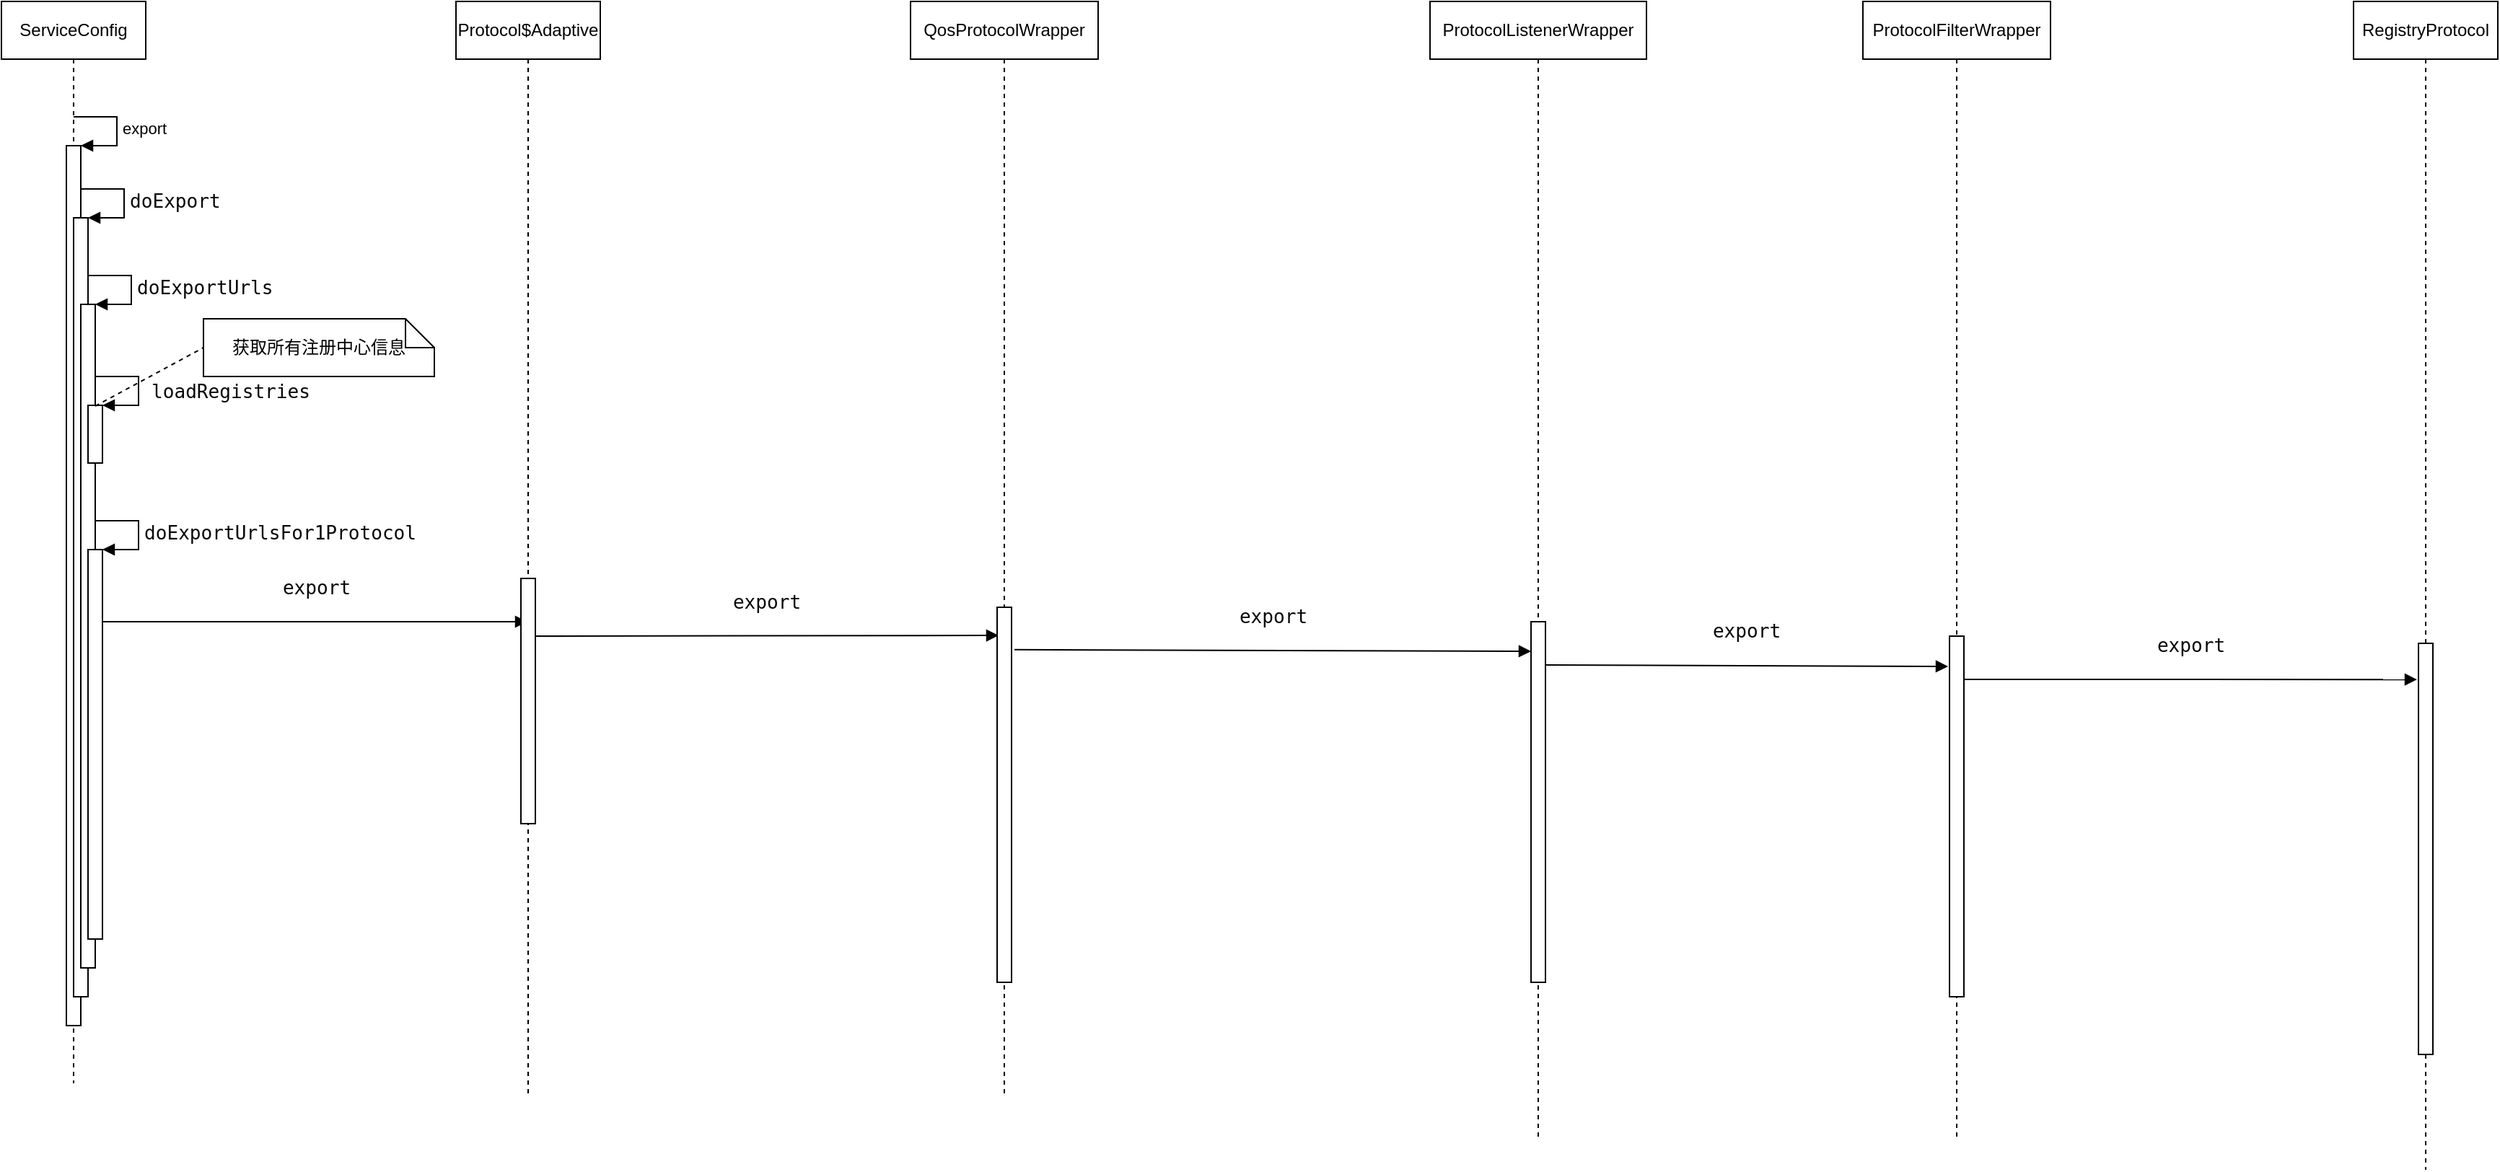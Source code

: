 <mxfile version="20.2.3" type="github">
  <diagram id="Pb9lv38IHQtQsVFljM-k" name="Page-1">
    <mxGraphModel dx="1298" dy="698" grid="1" gridSize="10" guides="1" tooltips="1" connect="1" arrows="1" fold="1" page="1" pageScale="1" pageWidth="850" pageHeight="1100" math="0" shadow="0">
      <root>
        <mxCell id="0" />
        <mxCell id="1" parent="0" />
        <mxCell id="NNi6yRZVvPSZJpoD0l9T-1" value="ServiceConfig" style="shape=umlLifeline;perimeter=lifelinePerimeter;whiteSpace=wrap;html=1;container=1;collapsible=0;recursiveResize=0;outlineConnect=0;" vertex="1" parent="1">
          <mxGeometry x="60" y="70" width="100" height="750" as="geometry" />
        </mxCell>
        <mxCell id="NNi6yRZVvPSZJpoD0l9T-2" value="" style="html=1;points=[];perimeter=orthogonalPerimeter;" vertex="1" parent="NNi6yRZVvPSZJpoD0l9T-1">
          <mxGeometry x="45" y="100" width="10" height="610" as="geometry" />
        </mxCell>
        <mxCell id="NNi6yRZVvPSZJpoD0l9T-3" value="export" style="edgeStyle=orthogonalEdgeStyle;html=1;align=left;spacingLeft=2;endArrow=block;rounded=0;entryX=1;entryY=0;" edge="1" target="NNi6yRZVvPSZJpoD0l9T-2" parent="NNi6yRZVvPSZJpoD0l9T-1">
          <mxGeometry relative="1" as="geometry">
            <mxPoint x="50" y="80" as="sourcePoint" />
            <Array as="points">
              <mxPoint x="80" y="80" />
            </Array>
          </mxGeometry>
        </mxCell>
        <mxCell id="NNi6yRZVvPSZJpoD0l9T-4" value="" style="html=1;points=[];perimeter=orthogonalPerimeter;" vertex="1" parent="NNi6yRZVvPSZJpoD0l9T-1">
          <mxGeometry x="50" y="150" width="10" height="540" as="geometry" />
        </mxCell>
        <mxCell id="NNi6yRZVvPSZJpoD0l9T-5" value="&lt;pre style=&quot;color: rgb(8, 8, 8); font-family: &amp;quot;JetBrains Mono&amp;quot;, monospace; font-size: 9.8pt;&quot;&gt;doExport&lt;/pre&gt;" style="edgeStyle=orthogonalEdgeStyle;html=1;align=left;spacingLeft=2;endArrow=block;rounded=0;entryX=1;entryY=0;" edge="1" target="NNi6yRZVvPSZJpoD0l9T-4" parent="NNi6yRZVvPSZJpoD0l9T-1">
          <mxGeometry relative="1" as="geometry">
            <mxPoint x="55" y="130" as="sourcePoint" />
            <Array as="points">
              <mxPoint x="85" y="130" />
            </Array>
          </mxGeometry>
        </mxCell>
        <mxCell id="NNi6yRZVvPSZJpoD0l9T-6" value="" style="html=1;points=[];perimeter=orthogonalPerimeter;" vertex="1" parent="NNi6yRZVvPSZJpoD0l9T-1">
          <mxGeometry x="55" y="210" width="10" height="460" as="geometry" />
        </mxCell>
        <mxCell id="NNi6yRZVvPSZJpoD0l9T-7" value="&lt;pre style=&quot;color: rgb(8, 8, 8); font-family: &amp;quot;JetBrains Mono&amp;quot;, monospace; font-size: 9.8pt;&quot;&gt;doExportUrls&lt;/pre&gt;" style="edgeStyle=orthogonalEdgeStyle;html=1;align=left;spacingLeft=2;endArrow=block;rounded=0;entryX=1;entryY=0;" edge="1" target="NNi6yRZVvPSZJpoD0l9T-6" parent="NNi6yRZVvPSZJpoD0l9T-1">
          <mxGeometry relative="1" as="geometry">
            <mxPoint x="60" y="190" as="sourcePoint" />
            <Array as="points">
              <mxPoint x="90" y="190" />
            </Array>
          </mxGeometry>
        </mxCell>
        <mxCell id="NNi6yRZVvPSZJpoD0l9T-8" value="" style="html=1;points=[];perimeter=orthogonalPerimeter;" vertex="1" parent="NNi6yRZVvPSZJpoD0l9T-1">
          <mxGeometry x="60" y="280" width="10" height="40" as="geometry" />
        </mxCell>
        <mxCell id="NNi6yRZVvPSZJpoD0l9T-9" value="&lt;pre style=&quot;color: rgb(8, 8, 8); font-family: &amp;quot;JetBrains Mono&amp;quot;, monospace; font-size: 9.8pt;&quot;&gt;&lt;pre style=&quot;font-family: &amp;quot;JetBrains Mono&amp;quot;, monospace; font-size: 9.8pt;&quot;&gt;loadRegistries&lt;/pre&gt;&lt;/pre&gt;" style="edgeStyle=orthogonalEdgeStyle;html=1;align=left;spacingLeft=2;endArrow=block;rounded=0;entryX=1;entryY=0;" edge="1" target="NNi6yRZVvPSZJpoD0l9T-8" parent="NNi6yRZVvPSZJpoD0l9T-1">
          <mxGeometry x="0.067" y="5" relative="1" as="geometry">
            <mxPoint x="65" y="260" as="sourcePoint" />
            <Array as="points">
              <mxPoint x="95" y="260" />
            </Array>
            <mxPoint as="offset" />
          </mxGeometry>
        </mxCell>
        <mxCell id="NNi6yRZVvPSZJpoD0l9T-10" value="" style="html=1;points=[];perimeter=orthogonalPerimeter;" vertex="1" parent="NNi6yRZVvPSZJpoD0l9T-1">
          <mxGeometry x="60" y="380" width="10" height="270" as="geometry" />
        </mxCell>
        <mxCell id="NNi6yRZVvPSZJpoD0l9T-11" value="&lt;pre style=&quot;color: rgb(8, 8, 8); font-family: &amp;quot;JetBrains Mono&amp;quot;, monospace; font-size: 9.8pt;&quot;&gt;doExportUrlsFor1Protocol&lt;/pre&gt;" style="edgeStyle=orthogonalEdgeStyle;html=1;align=left;spacingLeft=2;endArrow=block;rounded=0;entryX=1;entryY=0;" edge="1" target="NNi6yRZVvPSZJpoD0l9T-10" parent="NNi6yRZVvPSZJpoD0l9T-1">
          <mxGeometry relative="1" as="geometry">
            <mxPoint x="65" y="360" as="sourcePoint" />
            <Array as="points">
              <mxPoint x="95" y="360" />
            </Array>
          </mxGeometry>
        </mxCell>
        <mxCell id="NNi6yRZVvPSZJpoD0l9T-16" value="&lt;pre style=&quot;color: rgb(8, 8, 8); font-family: &amp;quot;JetBrains Mono&amp;quot;, monospace; font-size: 9.8pt;&quot;&gt;export&lt;/pre&gt;" style="html=1;verticalAlign=bottom;endArrow=block;rounded=0;" edge="1" parent="NNi6yRZVvPSZJpoD0l9T-1" target="NNi6yRZVvPSZJpoD0l9T-14">
          <mxGeometry width="80" relative="1" as="geometry">
            <mxPoint x="70" y="430" as="sourcePoint" />
            <mxPoint x="150" y="430" as="targetPoint" />
          </mxGeometry>
        </mxCell>
        <mxCell id="NNi6yRZVvPSZJpoD0l9T-12" value="获取所有注册中心信息" style="shape=note;size=20;whiteSpace=wrap;html=1;" vertex="1" parent="1">
          <mxGeometry x="200" y="290" width="160" height="40" as="geometry" />
        </mxCell>
        <mxCell id="NNi6yRZVvPSZJpoD0l9T-13" value="" style="endArrow=none;dashed=1;html=1;rounded=0;exitX=0.5;exitY=0.013;exitDx=0;exitDy=0;exitPerimeter=0;entryX=0;entryY=0.5;entryDx=0;entryDy=0;entryPerimeter=0;" edge="1" parent="1" source="NNi6yRZVvPSZJpoD0l9T-8" target="NNi6yRZVvPSZJpoD0l9T-12">
          <mxGeometry width="50" height="50" relative="1" as="geometry">
            <mxPoint x="210" y="410" as="sourcePoint" />
            <mxPoint x="260" y="360" as="targetPoint" />
          </mxGeometry>
        </mxCell>
        <mxCell id="NNi6yRZVvPSZJpoD0l9T-14" value="Protocol$Adaptive" style="shape=umlLifeline;perimeter=lifelinePerimeter;whiteSpace=wrap;html=1;container=1;collapsible=0;recursiveResize=0;outlineConnect=0;" vertex="1" parent="1">
          <mxGeometry x="375" y="70" width="100" height="760" as="geometry" />
        </mxCell>
        <mxCell id="NNi6yRZVvPSZJpoD0l9T-15" value="" style="html=1;points=[];perimeter=orthogonalPerimeter;" vertex="1" parent="NNi6yRZVvPSZJpoD0l9T-14">
          <mxGeometry x="45" y="400" width="10" height="170" as="geometry" />
        </mxCell>
        <mxCell id="NNi6yRZVvPSZJpoD0l9T-18" value="&lt;pre style=&quot;color: rgb(8, 8, 8); font-family: &amp;quot;JetBrains Mono&amp;quot;, monospace; font-size: 9.8pt;&quot;&gt;export&lt;/pre&gt;" style="html=1;verticalAlign=bottom;endArrow=block;rounded=0;entryX=0.1;entryY=0.075;entryDx=0;entryDy=0;entryPerimeter=0;" edge="1" parent="NNi6yRZVvPSZJpoD0l9T-14" target="NNi6yRZVvPSZJpoD0l9T-19">
          <mxGeometry width="80" relative="1" as="geometry">
            <mxPoint x="55" y="440" as="sourcePoint" />
            <mxPoint x="135" y="440" as="targetPoint" />
          </mxGeometry>
        </mxCell>
        <mxCell id="NNi6yRZVvPSZJpoD0l9T-17" value="QosProtocolWrapper" style="shape=umlLifeline;perimeter=lifelinePerimeter;whiteSpace=wrap;html=1;container=1;collapsible=0;recursiveResize=0;outlineConnect=0;" vertex="1" parent="1">
          <mxGeometry x="690" y="70" width="130" height="760" as="geometry" />
        </mxCell>
        <mxCell id="NNi6yRZVvPSZJpoD0l9T-19" value="" style="html=1;points=[];perimeter=orthogonalPerimeter;" vertex="1" parent="NNi6yRZVvPSZJpoD0l9T-17">
          <mxGeometry x="60" y="420" width="10" height="260" as="geometry" />
        </mxCell>
        <mxCell id="NNi6yRZVvPSZJpoD0l9T-20" value="ProtocolListenerWrapper" style="shape=umlLifeline;perimeter=lifelinePerimeter;whiteSpace=wrap;html=1;container=1;collapsible=0;recursiveResize=0;outlineConnect=0;" vertex="1" parent="1">
          <mxGeometry x="1050" y="70" width="150" height="790" as="geometry" />
        </mxCell>
        <mxCell id="NNi6yRZVvPSZJpoD0l9T-22" value="" style="html=1;points=[];perimeter=orthogonalPerimeter;" vertex="1" parent="NNi6yRZVvPSZJpoD0l9T-20">
          <mxGeometry x="70" y="430" width="10" height="250" as="geometry" />
        </mxCell>
        <mxCell id="NNi6yRZVvPSZJpoD0l9T-25" value="&lt;pre style=&quot;color: rgb(8, 8, 8); font-family: &amp;quot;JetBrains Mono&amp;quot;, monospace; font-size: 9.8pt;&quot;&gt;export&lt;/pre&gt;" style="html=1;verticalAlign=bottom;endArrow=block;rounded=0;entryX=-0.1;entryY=0.084;entryDx=0;entryDy=0;entryPerimeter=0;" edge="1" parent="NNi6yRZVvPSZJpoD0l9T-20" target="NNi6yRZVvPSZJpoD0l9T-24">
          <mxGeometry width="80" relative="1" as="geometry">
            <mxPoint x="80" y="460" as="sourcePoint" />
            <mxPoint x="160" y="460" as="targetPoint" />
          </mxGeometry>
        </mxCell>
        <mxCell id="NNi6yRZVvPSZJpoD0l9T-21" value="ProtocolFilterWrapper" style="shape=umlLifeline;perimeter=lifelinePerimeter;whiteSpace=wrap;html=1;container=1;collapsible=0;recursiveResize=0;outlineConnect=0;" vertex="1" parent="1">
          <mxGeometry x="1350" y="70" width="130" height="790" as="geometry" />
        </mxCell>
        <mxCell id="NNi6yRZVvPSZJpoD0l9T-24" value="" style="html=1;points=[];perimeter=orthogonalPerimeter;" vertex="1" parent="NNi6yRZVvPSZJpoD0l9T-21">
          <mxGeometry x="60" y="440" width="10" height="250" as="geometry" />
        </mxCell>
        <mxCell id="NNi6yRZVvPSZJpoD0l9T-28" value="&lt;pre style=&quot;color: rgb(8, 8, 8); font-family: &amp;quot;JetBrains Mono&amp;quot;, monospace; font-size: 9.8pt;&quot;&gt;export&lt;/pre&gt;" style="html=1;verticalAlign=bottom;endArrow=block;rounded=0;entryX=-0.1;entryY=0.088;entryDx=0;entryDy=0;entryPerimeter=0;" edge="1" parent="NNi6yRZVvPSZJpoD0l9T-21" target="NNi6yRZVvPSZJpoD0l9T-27">
          <mxGeometry width="80" relative="1" as="geometry">
            <mxPoint x="70" y="470" as="sourcePoint" />
            <mxPoint x="150" y="470" as="targetPoint" />
          </mxGeometry>
        </mxCell>
        <mxCell id="NNi6yRZVvPSZJpoD0l9T-23" value="&lt;pre style=&quot;color: rgb(8, 8, 8); font-family: &amp;quot;JetBrains Mono&amp;quot;, monospace; font-size: 9.8pt;&quot;&gt;export&lt;/pre&gt;" style="html=1;verticalAlign=bottom;endArrow=block;rounded=0;entryX=0;entryY=0.082;entryDx=0;entryDy=0;entryPerimeter=0;exitX=1.2;exitY=0.113;exitDx=0;exitDy=0;exitPerimeter=0;" edge="1" parent="1" source="NNi6yRZVvPSZJpoD0l9T-19" target="NNi6yRZVvPSZJpoD0l9T-22">
          <mxGeometry width="80" relative="1" as="geometry">
            <mxPoint x="780" y="521" as="sourcePoint" />
            <mxPoint x="860" y="520" as="targetPoint" />
          </mxGeometry>
        </mxCell>
        <mxCell id="NNi6yRZVvPSZJpoD0l9T-26" value="RegistryProtocol" style="shape=umlLifeline;perimeter=lifelinePerimeter;whiteSpace=wrap;html=1;container=1;collapsible=0;recursiveResize=0;outlineConnect=0;" vertex="1" parent="1">
          <mxGeometry x="1690" y="70" width="100" height="810" as="geometry" />
        </mxCell>
        <mxCell id="NNi6yRZVvPSZJpoD0l9T-27" value="" style="html=1;points=[];perimeter=orthogonalPerimeter;" vertex="1" parent="NNi6yRZVvPSZJpoD0l9T-26">
          <mxGeometry x="45" y="445" width="10" height="285" as="geometry" />
        </mxCell>
      </root>
    </mxGraphModel>
  </diagram>
</mxfile>
